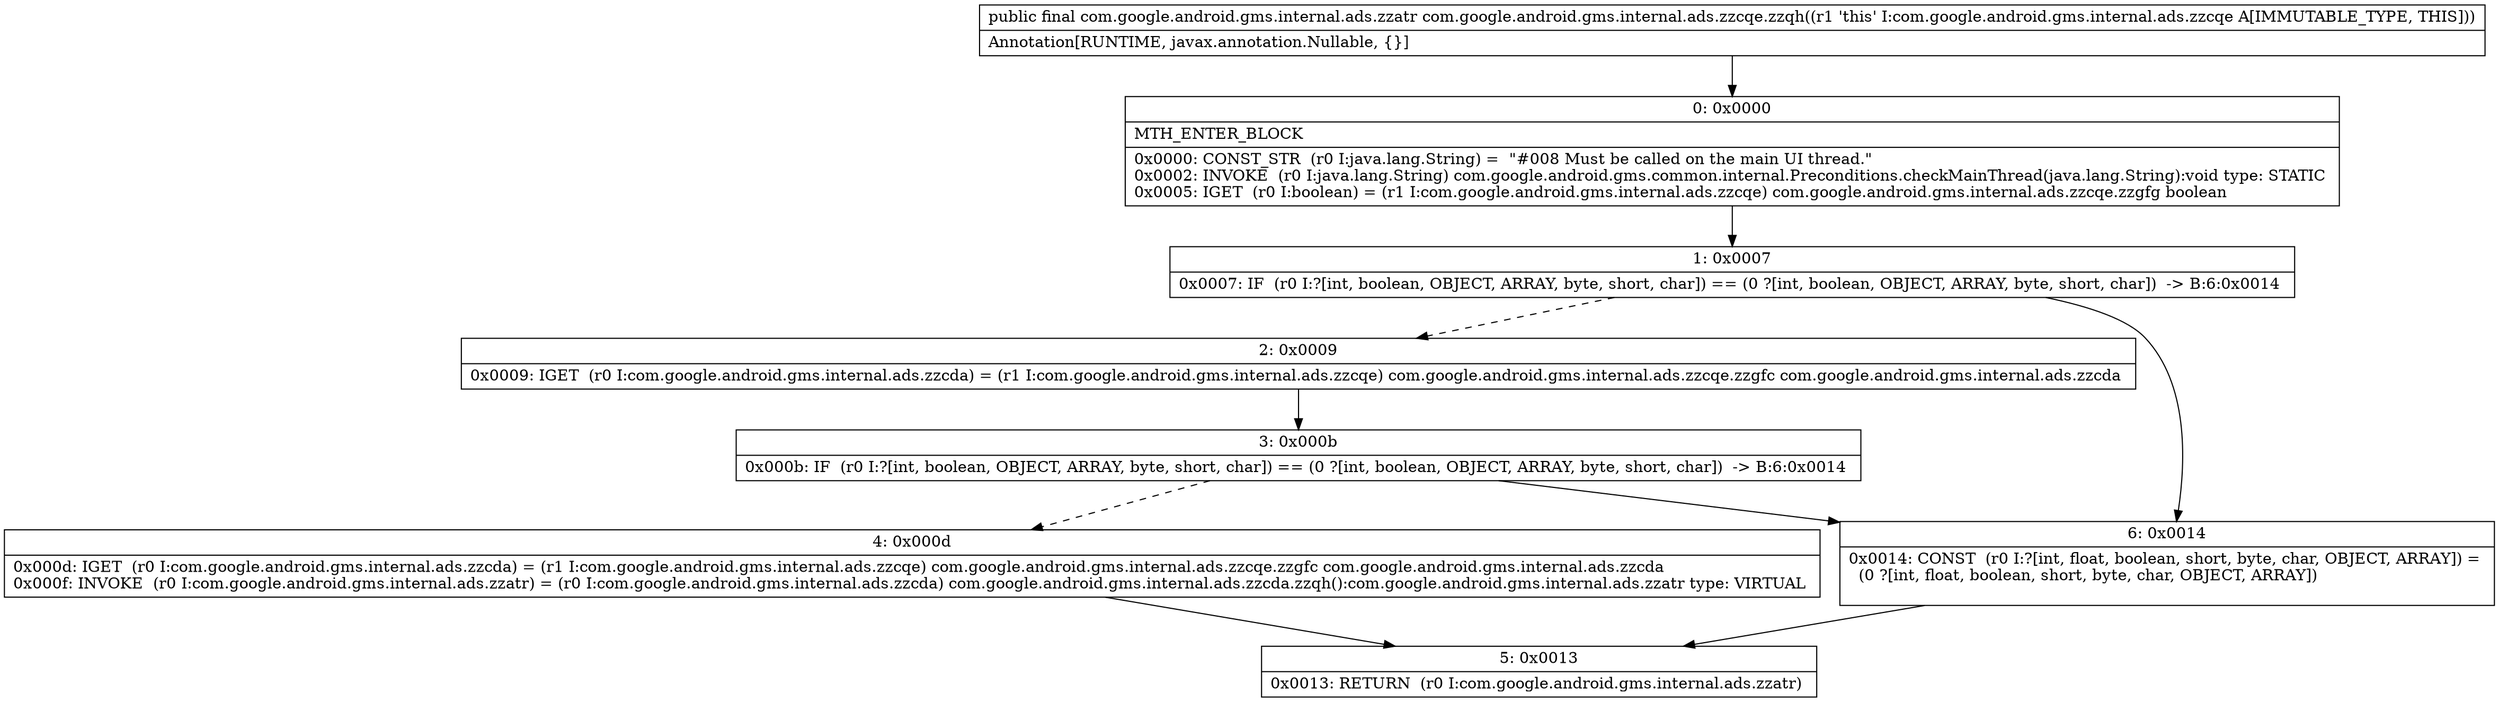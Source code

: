 digraph "CFG forcom.google.android.gms.internal.ads.zzcqe.zzqh()Lcom\/google\/android\/gms\/internal\/ads\/zzatr;" {
Node_0 [shape=record,label="{0\:\ 0x0000|MTH_ENTER_BLOCK\l|0x0000: CONST_STR  (r0 I:java.lang.String) =  \"#008 Must be called on the main UI thread.\" \l0x0002: INVOKE  (r0 I:java.lang.String) com.google.android.gms.common.internal.Preconditions.checkMainThread(java.lang.String):void type: STATIC \l0x0005: IGET  (r0 I:boolean) = (r1 I:com.google.android.gms.internal.ads.zzcqe) com.google.android.gms.internal.ads.zzcqe.zzgfg boolean \l}"];
Node_1 [shape=record,label="{1\:\ 0x0007|0x0007: IF  (r0 I:?[int, boolean, OBJECT, ARRAY, byte, short, char]) == (0 ?[int, boolean, OBJECT, ARRAY, byte, short, char])  \-\> B:6:0x0014 \l}"];
Node_2 [shape=record,label="{2\:\ 0x0009|0x0009: IGET  (r0 I:com.google.android.gms.internal.ads.zzcda) = (r1 I:com.google.android.gms.internal.ads.zzcqe) com.google.android.gms.internal.ads.zzcqe.zzgfc com.google.android.gms.internal.ads.zzcda \l}"];
Node_3 [shape=record,label="{3\:\ 0x000b|0x000b: IF  (r0 I:?[int, boolean, OBJECT, ARRAY, byte, short, char]) == (0 ?[int, boolean, OBJECT, ARRAY, byte, short, char])  \-\> B:6:0x0014 \l}"];
Node_4 [shape=record,label="{4\:\ 0x000d|0x000d: IGET  (r0 I:com.google.android.gms.internal.ads.zzcda) = (r1 I:com.google.android.gms.internal.ads.zzcqe) com.google.android.gms.internal.ads.zzcqe.zzgfc com.google.android.gms.internal.ads.zzcda \l0x000f: INVOKE  (r0 I:com.google.android.gms.internal.ads.zzatr) = (r0 I:com.google.android.gms.internal.ads.zzcda) com.google.android.gms.internal.ads.zzcda.zzqh():com.google.android.gms.internal.ads.zzatr type: VIRTUAL \l}"];
Node_5 [shape=record,label="{5\:\ 0x0013|0x0013: RETURN  (r0 I:com.google.android.gms.internal.ads.zzatr) \l}"];
Node_6 [shape=record,label="{6\:\ 0x0014|0x0014: CONST  (r0 I:?[int, float, boolean, short, byte, char, OBJECT, ARRAY]) = \l  (0 ?[int, float, boolean, short, byte, char, OBJECT, ARRAY])\l \l}"];
MethodNode[shape=record,label="{public final com.google.android.gms.internal.ads.zzatr com.google.android.gms.internal.ads.zzcqe.zzqh((r1 'this' I:com.google.android.gms.internal.ads.zzcqe A[IMMUTABLE_TYPE, THIS]))  | Annotation[RUNTIME, javax.annotation.Nullable, \{\}]\l}"];
MethodNode -> Node_0;
Node_0 -> Node_1;
Node_1 -> Node_2[style=dashed];
Node_1 -> Node_6;
Node_2 -> Node_3;
Node_3 -> Node_4[style=dashed];
Node_3 -> Node_6;
Node_4 -> Node_5;
Node_6 -> Node_5;
}

